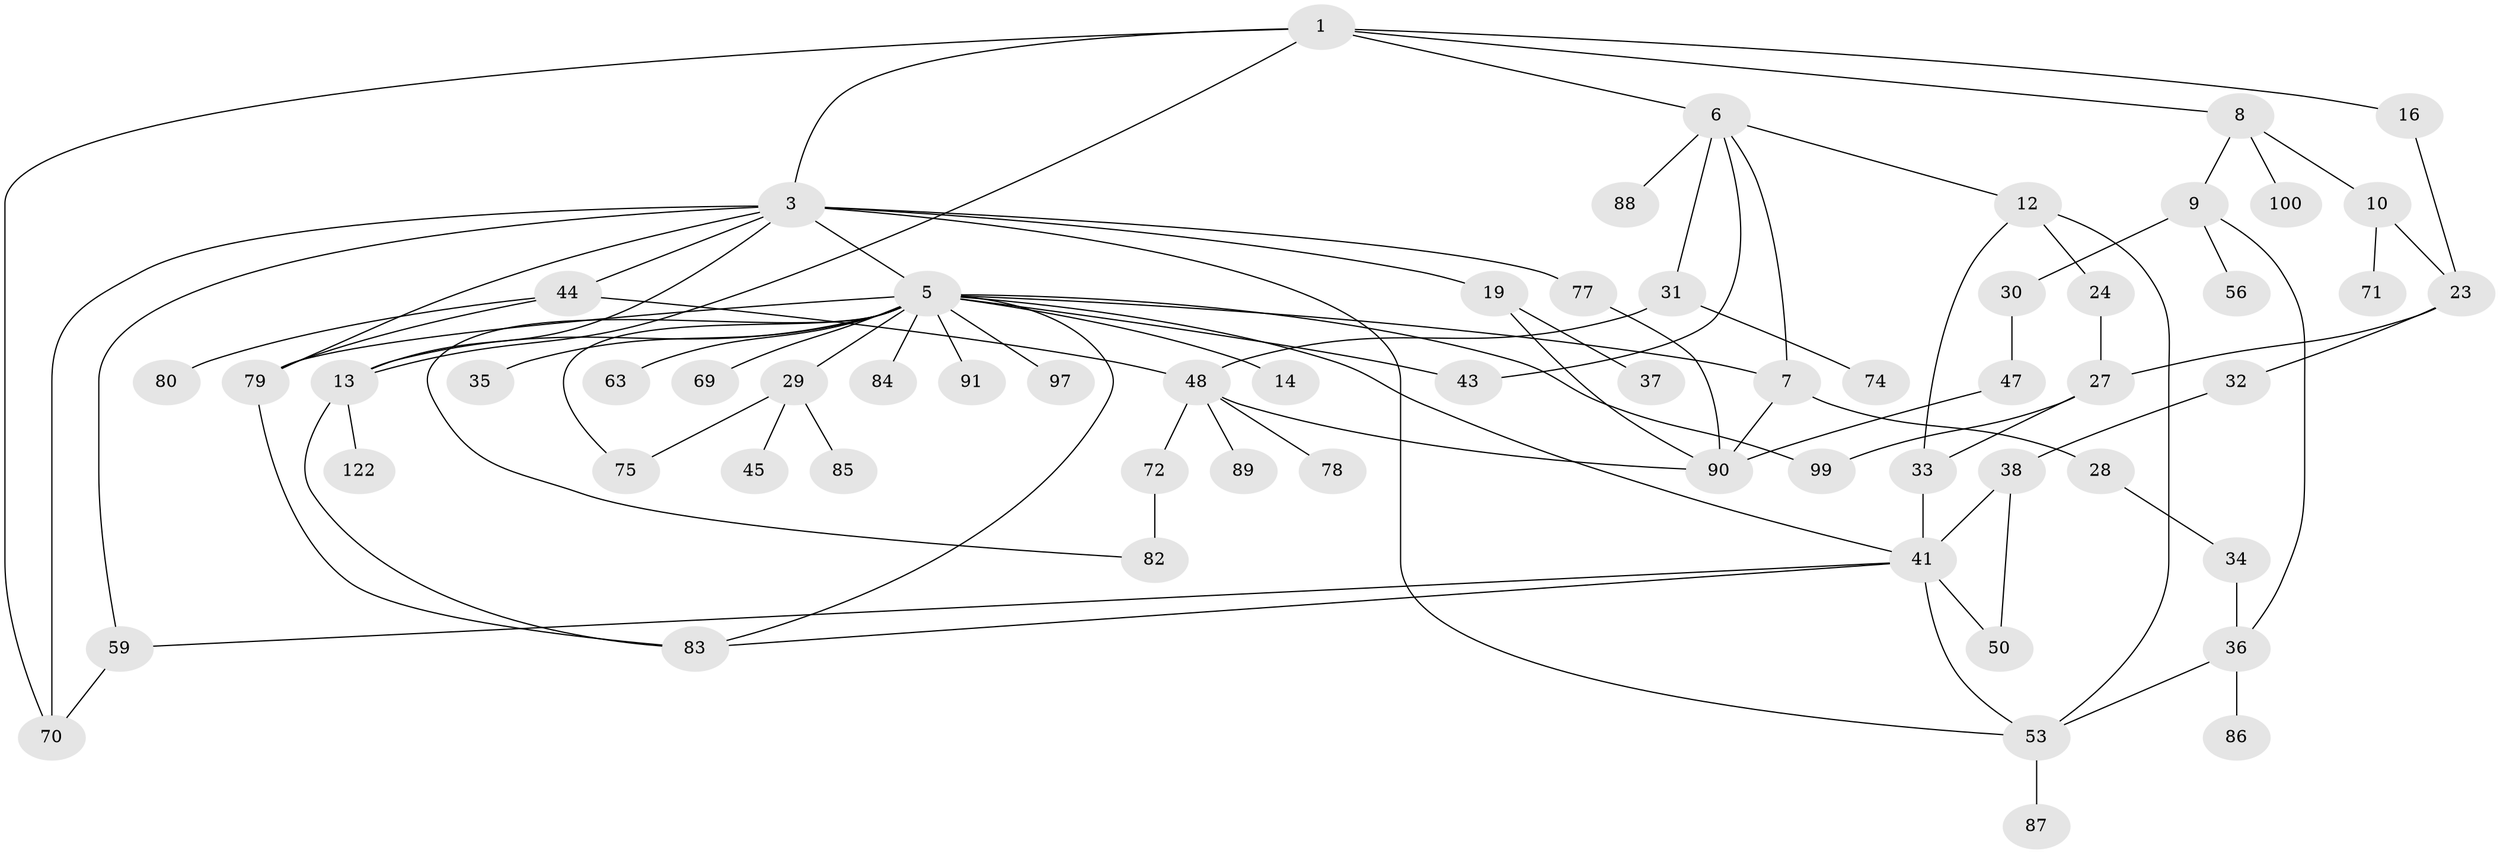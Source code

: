 // original degree distribution, {5: 0.04, 3: 0.224, 7: 0.024, 6: 0.016, 4: 0.112, 1: 0.28, 2: 0.296, 9: 0.008}
// Generated by graph-tools (version 1.1) at 2025/13/03/09/25 04:13:24]
// undirected, 62 vertices, 91 edges
graph export_dot {
graph [start="1"]
  node [color=gray90,style=filled];
  1 [super="+2"];
  3 [super="+116+4+17"];
  5 [super="+15+11"];
  6;
  7 [super="+42"];
  8;
  9 [super="+20+120"];
  10 [super="+26"];
  12 [super="+76+18"];
  13 [super="+22"];
  14;
  16 [super="+51"];
  19 [super="+40+68"];
  23;
  24 [super="+60"];
  27 [super="+121+104"];
  28;
  29 [super="+67"];
  30;
  31 [super="+73"];
  32 [super="+115"];
  33 [super="+39"];
  34 [super="+105"];
  35 [super="+66"];
  36 [super="+106"];
  37;
  38;
  41 [super="+107+123+114+46+81"];
  43;
  44 [super="+49"];
  45 [super="+64"];
  47;
  48 [super="+61"];
  50 [super="+65"];
  53;
  56 [super="+57"];
  59;
  63;
  69;
  70 [super="+92"];
  71;
  72;
  74;
  75;
  77;
  78 [super="+95"];
  79 [super="+113"];
  80 [super="+112+93"];
  82;
  83 [super="+94"];
  84;
  85;
  86;
  87;
  88;
  89;
  90 [super="+110"];
  91;
  97;
  99;
  100;
  122;
  1 -- 3;
  1 -- 13;
  1 -- 16;
  1 -- 70;
  1 -- 8;
  1 -- 6;
  3 -- 5 [weight=3];
  3 -- 59;
  3 -- 19;
  3 -- 53;
  3 -- 44;
  3 -- 77;
  3 -- 70;
  3 -- 79;
  3 -- 13;
  5 -- 14;
  5 -- 79;
  5 -- 99;
  5 -- 7 [weight=2];
  5 -- 35;
  5 -- 43;
  5 -- 13;
  5 -- 82;
  5 -- 91;
  5 -- 29;
  5 -- 97 [weight=2];
  5 -- 69;
  5 -- 41;
  5 -- 75;
  5 -- 83;
  5 -- 84;
  5 -- 63;
  6 -- 7;
  6 -- 12;
  6 -- 31;
  6 -- 43;
  6 -- 88;
  7 -- 28;
  7 -- 90;
  8 -- 9;
  8 -- 10;
  8 -- 100;
  9 -- 36;
  9 -- 56;
  9 -- 30;
  10 -- 71;
  10 -- 23;
  12 -- 33;
  12 -- 24;
  12 -- 53;
  13 -- 83;
  13 -- 122;
  16 -- 23;
  19 -- 37;
  19 -- 90;
  23 -- 32;
  23 -- 27;
  24 -- 27;
  27 -- 33;
  27 -- 99;
  28 -- 34;
  29 -- 45;
  29 -- 75;
  29 -- 85;
  30 -- 47;
  31 -- 48;
  31 -- 74;
  32 -- 38;
  33 -- 41;
  34 -- 36;
  36 -- 53;
  36 -- 86;
  38 -- 41;
  38 -- 50;
  41 -- 59;
  41 -- 83;
  41 -- 53;
  41 -- 50;
  44 -- 48;
  44 -- 80;
  44 -- 79;
  47 -- 90;
  48 -- 72;
  48 -- 90;
  48 -- 89;
  48 -- 78;
  53 -- 87;
  59 -- 70;
  72 -- 82;
  77 -- 90;
  79 -- 83;
}
